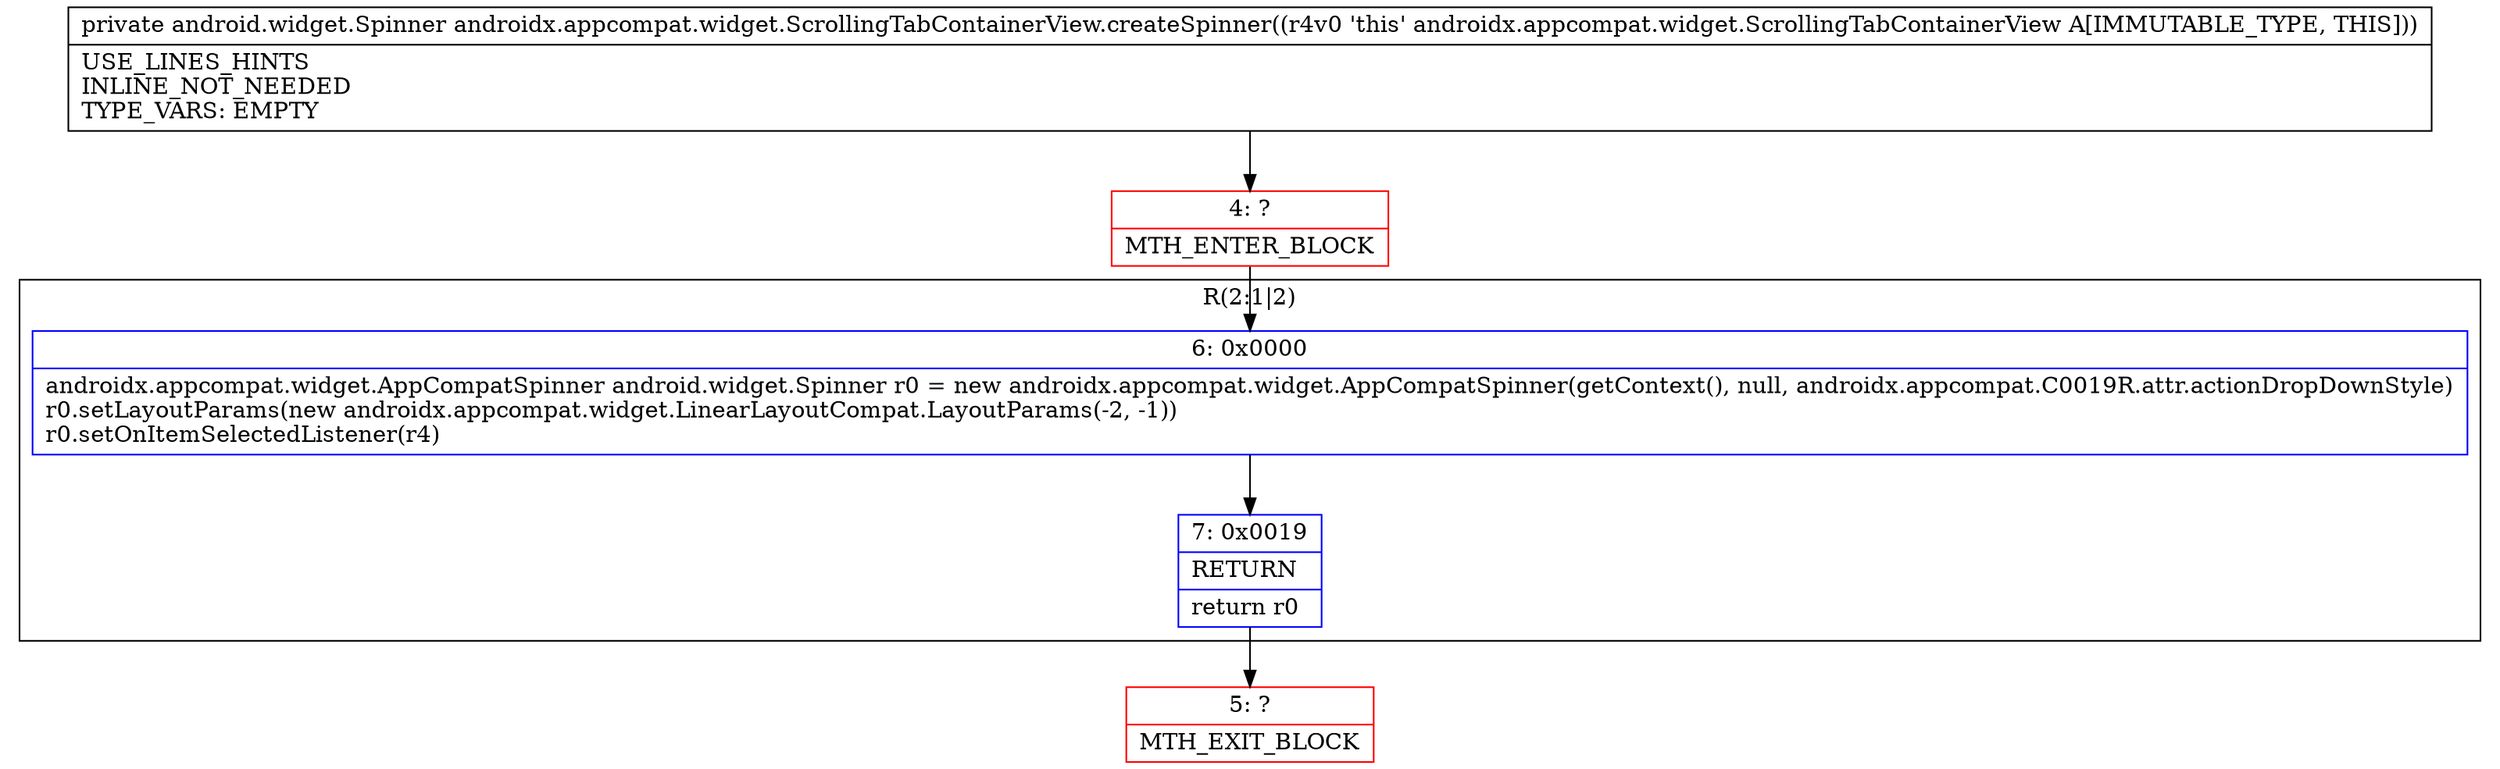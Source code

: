 digraph "CFG forandroidx.appcompat.widget.ScrollingTabContainerView.createSpinner()Landroid\/widget\/Spinner;" {
subgraph cluster_Region_591996790 {
label = "R(2:1|2)";
node [shape=record,color=blue];
Node_6 [shape=record,label="{6\:\ 0x0000|androidx.appcompat.widget.AppCompatSpinner android.widget.Spinner r0 = new androidx.appcompat.widget.AppCompatSpinner(getContext(), null, androidx.appcompat.C0019R.attr.actionDropDownStyle)\lr0.setLayoutParams(new androidx.appcompat.widget.LinearLayoutCompat.LayoutParams(\-2, \-1))\lr0.setOnItemSelectedListener(r4)\l}"];
Node_7 [shape=record,label="{7\:\ 0x0019|RETURN\l|return r0\l}"];
}
Node_4 [shape=record,color=red,label="{4\:\ ?|MTH_ENTER_BLOCK\l}"];
Node_5 [shape=record,color=red,label="{5\:\ ?|MTH_EXIT_BLOCK\l}"];
MethodNode[shape=record,label="{private android.widget.Spinner androidx.appcompat.widget.ScrollingTabContainerView.createSpinner((r4v0 'this' androidx.appcompat.widget.ScrollingTabContainerView A[IMMUTABLE_TYPE, THIS]))  | USE_LINES_HINTS\lINLINE_NOT_NEEDED\lTYPE_VARS: EMPTY\l}"];
MethodNode -> Node_4;Node_6 -> Node_7;
Node_7 -> Node_5;
Node_4 -> Node_6;
}

